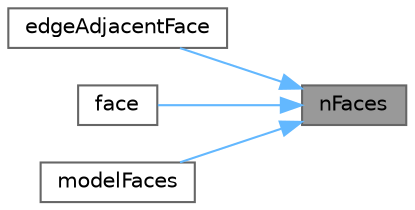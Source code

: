digraph "nFaces"
{
 // LATEX_PDF_SIZE
  bgcolor="transparent";
  edge [fontname=Helvetica,fontsize=10,labelfontname=Helvetica,labelfontsize=10];
  node [fontname=Helvetica,fontsize=10,shape=box,height=0.2,width=0.4];
  rankdir="RL";
  Node1 [id="Node000001",label="nFaces",height=0.2,width=0.4,color="gray40", fillcolor="grey60", style="filled", fontcolor="black",tooltip=" "];
  Node1 -> Node2 [id="edge1_Node000001_Node000002",dir="back",color="steelblue1",style="solid",tooltip=" "];
  Node2 [id="Node000002",label="edgeAdjacentFace",height=0.2,width=0.4,color="grey40", fillcolor="white", style="filled",URL="$classFoam_1_1tetCell.html#a888f31fcc52332307fd364a4d2009a58",tooltip=" "];
  Node1 -> Node3 [id="edge2_Node000001_Node000003",dir="back",color="steelblue1",style="solid",tooltip=" "];
  Node3 [id="Node000003",label="face",height=0.2,width=0.4,color="grey40", fillcolor="white", style="filled",URL="$classFoam_1_1tetCell.html#ab40f6eb6c380226f1617b82c394e8afc",tooltip=" "];
  Node1 -> Node4 [id="edge3_Node000001_Node000004",dir="back",color="steelblue1",style="solid",tooltip=" "];
  Node4 [id="Node000004",label="modelFaces",height=0.2,width=0.4,color="grey40", fillcolor="white", style="filled",URL="$classFoam_1_1tetCell.html#a9e96e89f66136e9417a375d9e9bd2b90",tooltip=" "];
}
